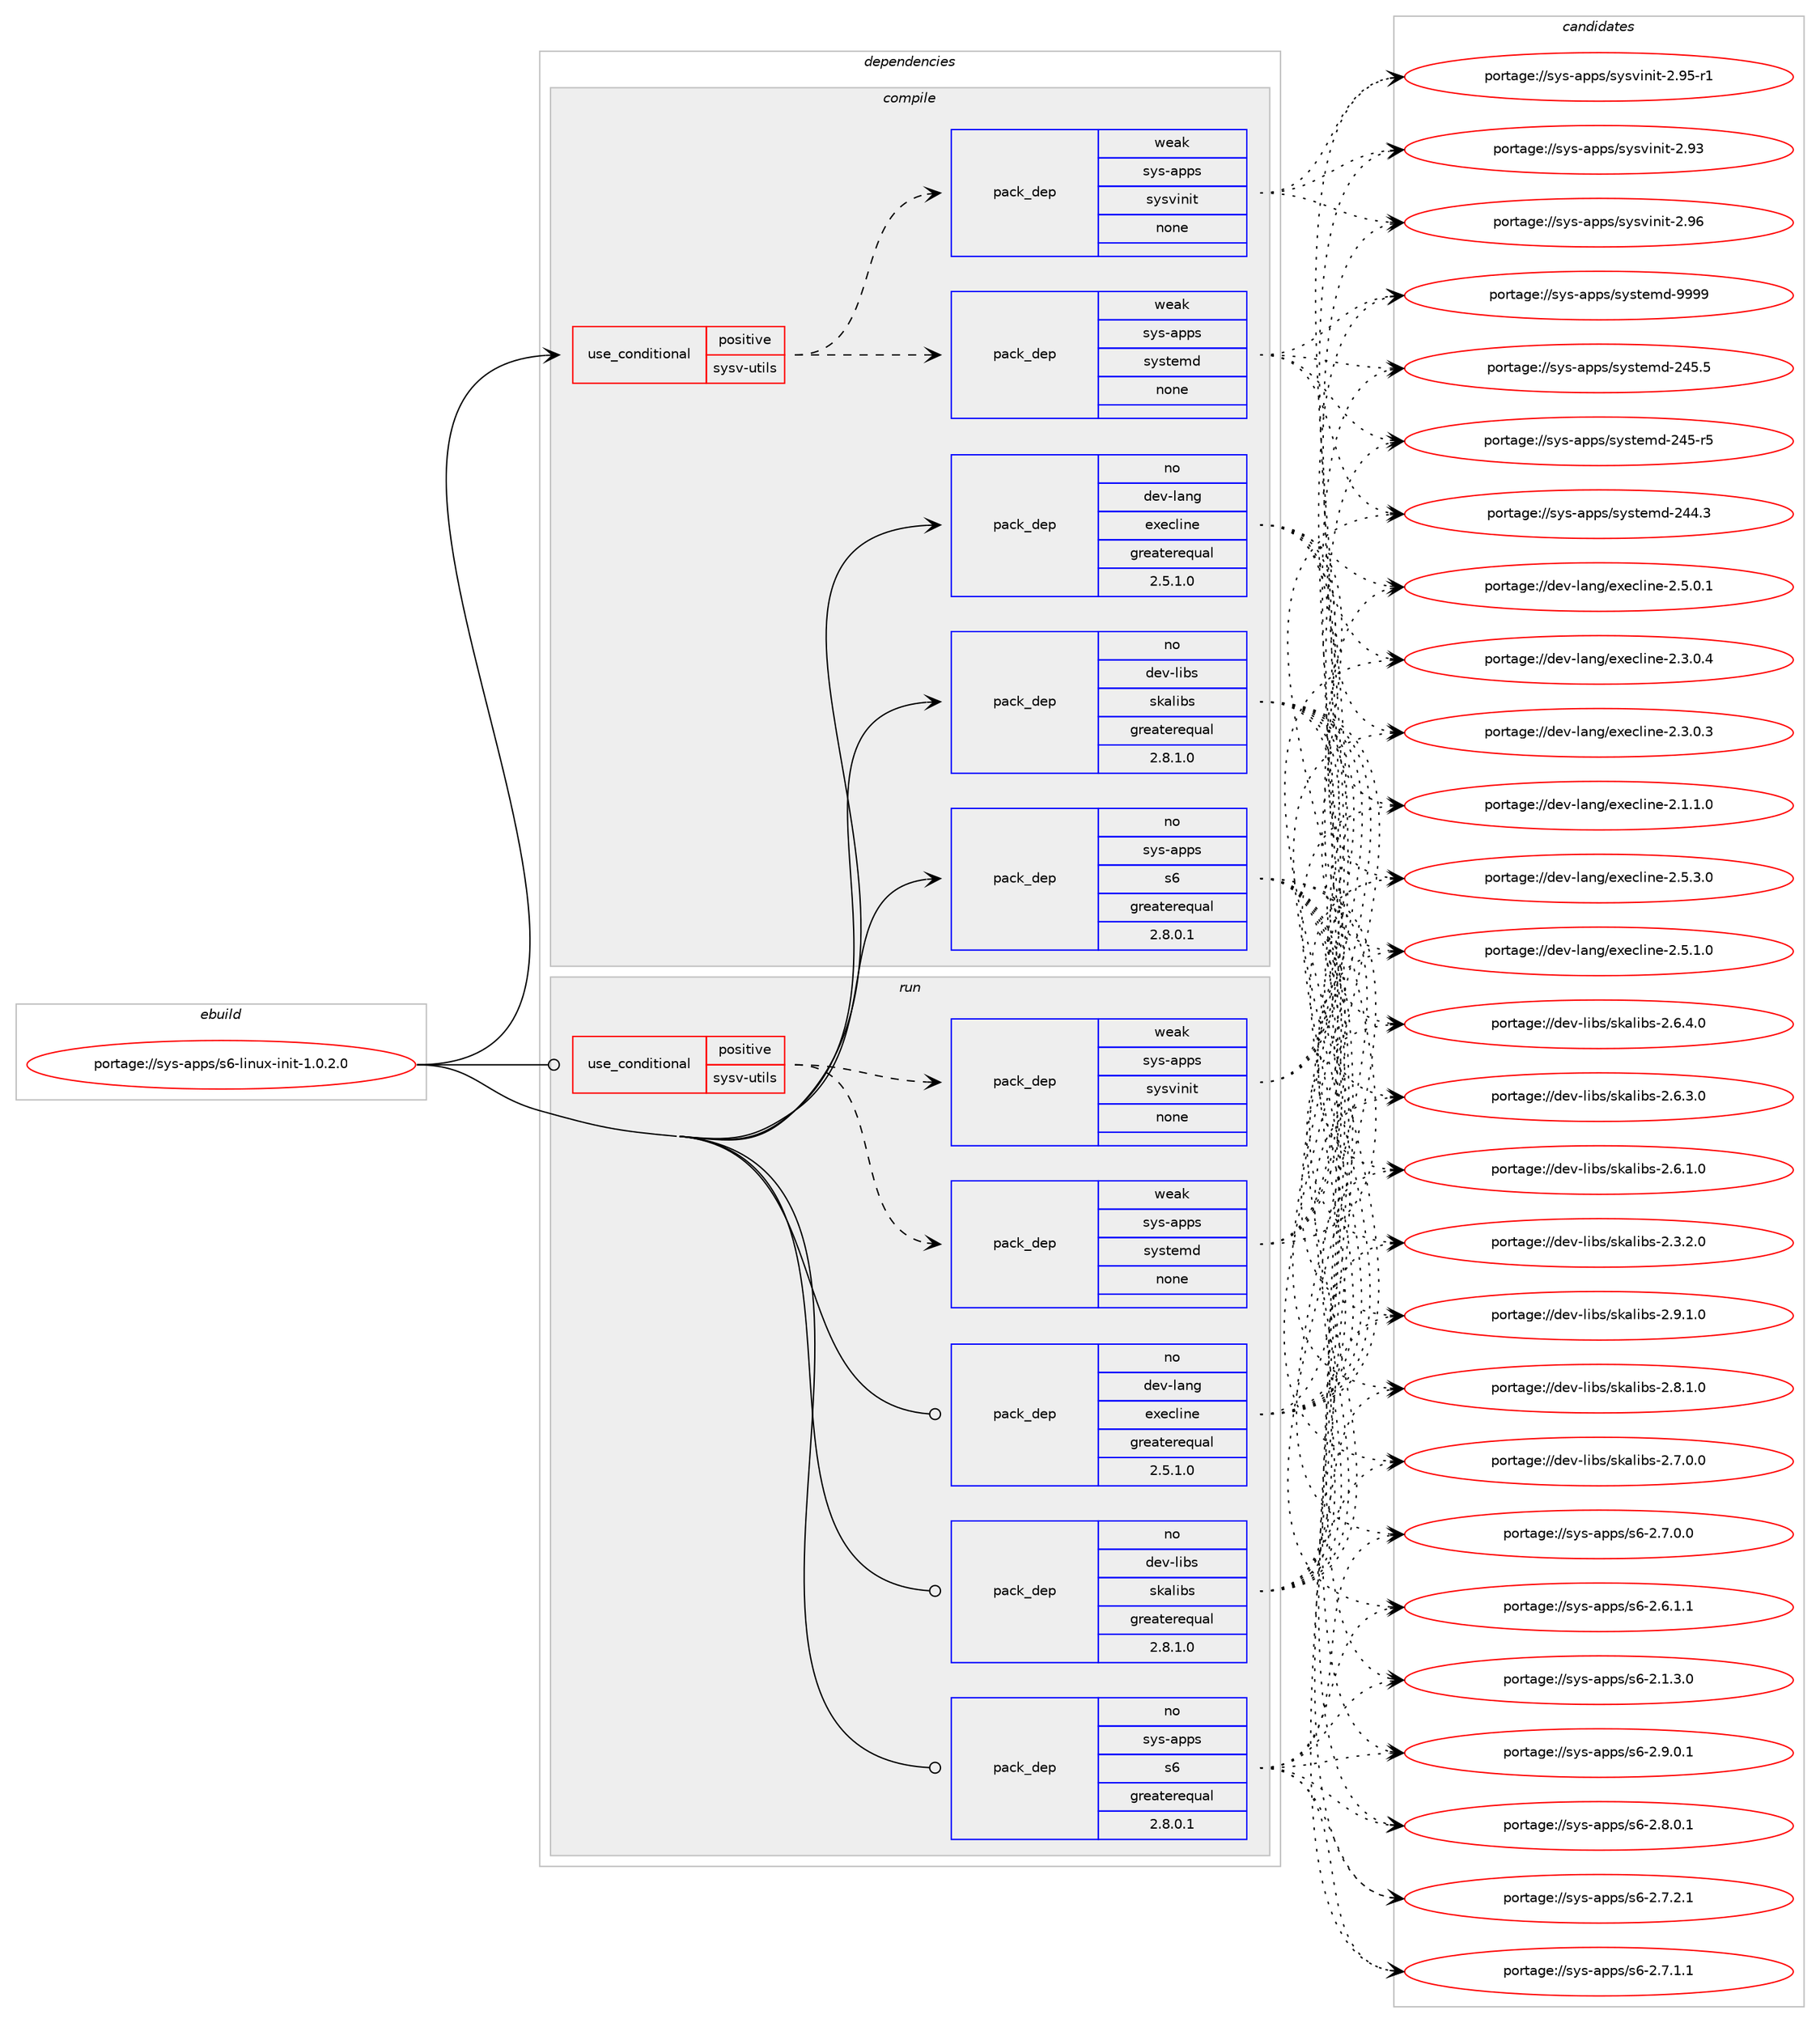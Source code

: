 digraph prolog {

# *************
# Graph options
# *************

newrank=true;
concentrate=true;
compound=true;
graph [rankdir=LR,fontname=Helvetica,fontsize=10,ranksep=1.5];#, ranksep=2.5, nodesep=0.2];
edge  [arrowhead=vee];
node  [fontname=Helvetica,fontsize=10];

# **********
# The ebuild
# **********

subgraph cluster_leftcol {
color=gray;
rank=same;
label=<<i>ebuild</i>>;
id [label="portage://sys-apps/s6-linux-init-1.0.2.0", color=red, width=4, href="../sys-apps/s6-linux-init-1.0.2.0.svg"];
}

# ****************
# The dependencies
# ****************

subgraph cluster_midcol {
color=gray;
label=<<i>dependencies</i>>;
subgraph cluster_compile {
fillcolor="#eeeeee";
style=filled;
label=<<i>compile</i>>;
subgraph cond450 {
dependency3288 [label=<<TABLE BORDER="0" CELLBORDER="1" CELLSPACING="0" CELLPADDING="4"><TR><TD ROWSPAN="3" CELLPADDING="10">use_conditional</TD></TR><TR><TD>positive</TD></TR><TR><TD>sysv-utils</TD></TR></TABLE>>, shape=none, color=red];
subgraph pack2772 {
dependency3289 [label=<<TABLE BORDER="0" CELLBORDER="1" CELLSPACING="0" CELLPADDING="4" WIDTH="220"><TR><TD ROWSPAN="6" CELLPADDING="30">pack_dep</TD></TR><TR><TD WIDTH="110">weak</TD></TR><TR><TD>sys-apps</TD></TR><TR><TD>systemd</TD></TR><TR><TD>none</TD></TR><TR><TD></TD></TR></TABLE>>, shape=none, color=blue];
}
dependency3288:e -> dependency3289:w [weight=20,style="dashed",arrowhead="vee"];
subgraph pack2773 {
dependency3290 [label=<<TABLE BORDER="0" CELLBORDER="1" CELLSPACING="0" CELLPADDING="4" WIDTH="220"><TR><TD ROWSPAN="6" CELLPADDING="30">pack_dep</TD></TR><TR><TD WIDTH="110">weak</TD></TR><TR><TD>sys-apps</TD></TR><TR><TD>sysvinit</TD></TR><TR><TD>none</TD></TR><TR><TD></TD></TR></TABLE>>, shape=none, color=blue];
}
dependency3288:e -> dependency3290:w [weight=20,style="dashed",arrowhead="vee"];
}
id:e -> dependency3288:w [weight=20,style="solid",arrowhead="vee"];
subgraph pack2774 {
dependency3291 [label=<<TABLE BORDER="0" CELLBORDER="1" CELLSPACING="0" CELLPADDING="4" WIDTH="220"><TR><TD ROWSPAN="6" CELLPADDING="30">pack_dep</TD></TR><TR><TD WIDTH="110">no</TD></TR><TR><TD>dev-lang</TD></TR><TR><TD>execline</TD></TR><TR><TD>greaterequal</TD></TR><TR><TD>2.5.1.0</TD></TR></TABLE>>, shape=none, color=blue];
}
id:e -> dependency3291:w [weight=20,style="solid",arrowhead="vee"];
subgraph pack2775 {
dependency3292 [label=<<TABLE BORDER="0" CELLBORDER="1" CELLSPACING="0" CELLPADDING="4" WIDTH="220"><TR><TD ROWSPAN="6" CELLPADDING="30">pack_dep</TD></TR><TR><TD WIDTH="110">no</TD></TR><TR><TD>dev-libs</TD></TR><TR><TD>skalibs</TD></TR><TR><TD>greaterequal</TD></TR><TR><TD>2.8.1.0</TD></TR></TABLE>>, shape=none, color=blue];
}
id:e -> dependency3292:w [weight=20,style="solid",arrowhead="vee"];
subgraph pack2776 {
dependency3293 [label=<<TABLE BORDER="0" CELLBORDER="1" CELLSPACING="0" CELLPADDING="4" WIDTH="220"><TR><TD ROWSPAN="6" CELLPADDING="30">pack_dep</TD></TR><TR><TD WIDTH="110">no</TD></TR><TR><TD>sys-apps</TD></TR><TR><TD>s6</TD></TR><TR><TD>greaterequal</TD></TR><TR><TD>2.8.0.1</TD></TR></TABLE>>, shape=none, color=blue];
}
id:e -> dependency3293:w [weight=20,style="solid",arrowhead="vee"];
}
subgraph cluster_compileandrun {
fillcolor="#eeeeee";
style=filled;
label=<<i>compile and run</i>>;
}
subgraph cluster_run {
fillcolor="#eeeeee";
style=filled;
label=<<i>run</i>>;
subgraph cond451 {
dependency3294 [label=<<TABLE BORDER="0" CELLBORDER="1" CELLSPACING="0" CELLPADDING="4"><TR><TD ROWSPAN="3" CELLPADDING="10">use_conditional</TD></TR><TR><TD>positive</TD></TR><TR><TD>sysv-utils</TD></TR></TABLE>>, shape=none, color=red];
subgraph pack2777 {
dependency3295 [label=<<TABLE BORDER="0" CELLBORDER="1" CELLSPACING="0" CELLPADDING="4" WIDTH="220"><TR><TD ROWSPAN="6" CELLPADDING="30">pack_dep</TD></TR><TR><TD WIDTH="110">weak</TD></TR><TR><TD>sys-apps</TD></TR><TR><TD>systemd</TD></TR><TR><TD>none</TD></TR><TR><TD></TD></TR></TABLE>>, shape=none, color=blue];
}
dependency3294:e -> dependency3295:w [weight=20,style="dashed",arrowhead="vee"];
subgraph pack2778 {
dependency3296 [label=<<TABLE BORDER="0" CELLBORDER="1" CELLSPACING="0" CELLPADDING="4" WIDTH="220"><TR><TD ROWSPAN="6" CELLPADDING="30">pack_dep</TD></TR><TR><TD WIDTH="110">weak</TD></TR><TR><TD>sys-apps</TD></TR><TR><TD>sysvinit</TD></TR><TR><TD>none</TD></TR><TR><TD></TD></TR></TABLE>>, shape=none, color=blue];
}
dependency3294:e -> dependency3296:w [weight=20,style="dashed",arrowhead="vee"];
}
id:e -> dependency3294:w [weight=20,style="solid",arrowhead="odot"];
subgraph pack2779 {
dependency3297 [label=<<TABLE BORDER="0" CELLBORDER="1" CELLSPACING="0" CELLPADDING="4" WIDTH="220"><TR><TD ROWSPAN="6" CELLPADDING="30">pack_dep</TD></TR><TR><TD WIDTH="110">no</TD></TR><TR><TD>dev-lang</TD></TR><TR><TD>execline</TD></TR><TR><TD>greaterequal</TD></TR><TR><TD>2.5.1.0</TD></TR></TABLE>>, shape=none, color=blue];
}
id:e -> dependency3297:w [weight=20,style="solid",arrowhead="odot"];
subgraph pack2780 {
dependency3298 [label=<<TABLE BORDER="0" CELLBORDER="1" CELLSPACING="0" CELLPADDING="4" WIDTH="220"><TR><TD ROWSPAN="6" CELLPADDING="30">pack_dep</TD></TR><TR><TD WIDTH="110">no</TD></TR><TR><TD>dev-libs</TD></TR><TR><TD>skalibs</TD></TR><TR><TD>greaterequal</TD></TR><TR><TD>2.8.1.0</TD></TR></TABLE>>, shape=none, color=blue];
}
id:e -> dependency3298:w [weight=20,style="solid",arrowhead="odot"];
subgraph pack2781 {
dependency3299 [label=<<TABLE BORDER="0" CELLBORDER="1" CELLSPACING="0" CELLPADDING="4" WIDTH="220"><TR><TD ROWSPAN="6" CELLPADDING="30">pack_dep</TD></TR><TR><TD WIDTH="110">no</TD></TR><TR><TD>sys-apps</TD></TR><TR><TD>s6</TD></TR><TR><TD>greaterequal</TD></TR><TR><TD>2.8.0.1</TD></TR></TABLE>>, shape=none, color=blue];
}
id:e -> dependency3299:w [weight=20,style="solid",arrowhead="odot"];
}
}

# **************
# The candidates
# **************

subgraph cluster_choices {
rank=same;
color=gray;
label=<<i>candidates</i>>;

subgraph choice2772 {
color=black;
nodesep=1;
choice1151211154597112112115471151211151161011091004557575757 [label="portage://sys-apps/systemd-9999", color=red, width=4,href="../sys-apps/systemd-9999.svg"];
choice115121115459711211211547115121115116101109100455052534653 [label="portage://sys-apps/systemd-245.5", color=red, width=4,href="../sys-apps/systemd-245.5.svg"];
choice115121115459711211211547115121115116101109100455052534511453 [label="portage://sys-apps/systemd-245-r5", color=red, width=4,href="../sys-apps/systemd-245-r5.svg"];
choice115121115459711211211547115121115116101109100455052524651 [label="portage://sys-apps/systemd-244.3", color=red, width=4,href="../sys-apps/systemd-244.3.svg"];
dependency3289:e -> choice1151211154597112112115471151211151161011091004557575757:w [style=dotted,weight="100"];
dependency3289:e -> choice115121115459711211211547115121115116101109100455052534653:w [style=dotted,weight="100"];
dependency3289:e -> choice115121115459711211211547115121115116101109100455052534511453:w [style=dotted,weight="100"];
dependency3289:e -> choice115121115459711211211547115121115116101109100455052524651:w [style=dotted,weight="100"];
}
subgraph choice2773 {
color=black;
nodesep=1;
choice1151211154597112112115471151211151181051101051164550465754 [label="portage://sys-apps/sysvinit-2.96", color=red, width=4,href="../sys-apps/sysvinit-2.96.svg"];
choice11512111545971121121154711512111511810511010511645504657534511449 [label="portage://sys-apps/sysvinit-2.95-r1", color=red, width=4,href="../sys-apps/sysvinit-2.95-r1.svg"];
choice1151211154597112112115471151211151181051101051164550465751 [label="portage://sys-apps/sysvinit-2.93", color=red, width=4,href="../sys-apps/sysvinit-2.93.svg"];
dependency3290:e -> choice1151211154597112112115471151211151181051101051164550465754:w [style=dotted,weight="100"];
dependency3290:e -> choice11512111545971121121154711512111511810511010511645504657534511449:w [style=dotted,weight="100"];
dependency3290:e -> choice1151211154597112112115471151211151181051101051164550465751:w [style=dotted,weight="100"];
}
subgraph choice2774 {
color=black;
nodesep=1;
choice100101118451089711010347101120101991081051101014550465346514648 [label="portage://dev-lang/execline-2.5.3.0", color=red, width=4,href="../dev-lang/execline-2.5.3.0.svg"];
choice100101118451089711010347101120101991081051101014550465346494648 [label="portage://dev-lang/execline-2.5.1.0", color=red, width=4,href="../dev-lang/execline-2.5.1.0.svg"];
choice100101118451089711010347101120101991081051101014550465346484649 [label="portage://dev-lang/execline-2.5.0.1", color=red, width=4,href="../dev-lang/execline-2.5.0.1.svg"];
choice100101118451089711010347101120101991081051101014550465146484652 [label="portage://dev-lang/execline-2.3.0.4", color=red, width=4,href="../dev-lang/execline-2.3.0.4.svg"];
choice100101118451089711010347101120101991081051101014550465146484651 [label="portage://dev-lang/execline-2.3.0.3", color=red, width=4,href="../dev-lang/execline-2.3.0.3.svg"];
choice100101118451089711010347101120101991081051101014550464946494648 [label="portage://dev-lang/execline-2.1.1.0", color=red, width=4,href="../dev-lang/execline-2.1.1.0.svg"];
dependency3291:e -> choice100101118451089711010347101120101991081051101014550465346514648:w [style=dotted,weight="100"];
dependency3291:e -> choice100101118451089711010347101120101991081051101014550465346494648:w [style=dotted,weight="100"];
dependency3291:e -> choice100101118451089711010347101120101991081051101014550465346484649:w [style=dotted,weight="100"];
dependency3291:e -> choice100101118451089711010347101120101991081051101014550465146484652:w [style=dotted,weight="100"];
dependency3291:e -> choice100101118451089711010347101120101991081051101014550465146484651:w [style=dotted,weight="100"];
dependency3291:e -> choice100101118451089711010347101120101991081051101014550464946494648:w [style=dotted,weight="100"];
}
subgraph choice2775 {
color=black;
nodesep=1;
choice10010111845108105981154711510797108105981154550465746494648 [label="portage://dev-libs/skalibs-2.9.1.0", color=red, width=4,href="../dev-libs/skalibs-2.9.1.0.svg"];
choice10010111845108105981154711510797108105981154550465646494648 [label="portage://dev-libs/skalibs-2.8.1.0", color=red, width=4,href="../dev-libs/skalibs-2.8.1.0.svg"];
choice10010111845108105981154711510797108105981154550465546484648 [label="portage://dev-libs/skalibs-2.7.0.0", color=red, width=4,href="../dev-libs/skalibs-2.7.0.0.svg"];
choice10010111845108105981154711510797108105981154550465446524648 [label="portage://dev-libs/skalibs-2.6.4.0", color=red, width=4,href="../dev-libs/skalibs-2.6.4.0.svg"];
choice10010111845108105981154711510797108105981154550465446514648 [label="portage://dev-libs/skalibs-2.6.3.0", color=red, width=4,href="../dev-libs/skalibs-2.6.3.0.svg"];
choice10010111845108105981154711510797108105981154550465446494648 [label="portage://dev-libs/skalibs-2.6.1.0", color=red, width=4,href="../dev-libs/skalibs-2.6.1.0.svg"];
choice10010111845108105981154711510797108105981154550465146504648 [label="portage://dev-libs/skalibs-2.3.2.0", color=red, width=4,href="../dev-libs/skalibs-2.3.2.0.svg"];
dependency3292:e -> choice10010111845108105981154711510797108105981154550465746494648:w [style=dotted,weight="100"];
dependency3292:e -> choice10010111845108105981154711510797108105981154550465646494648:w [style=dotted,weight="100"];
dependency3292:e -> choice10010111845108105981154711510797108105981154550465546484648:w [style=dotted,weight="100"];
dependency3292:e -> choice10010111845108105981154711510797108105981154550465446524648:w [style=dotted,weight="100"];
dependency3292:e -> choice10010111845108105981154711510797108105981154550465446514648:w [style=dotted,weight="100"];
dependency3292:e -> choice10010111845108105981154711510797108105981154550465446494648:w [style=dotted,weight="100"];
dependency3292:e -> choice10010111845108105981154711510797108105981154550465146504648:w [style=dotted,weight="100"];
}
subgraph choice2776 {
color=black;
nodesep=1;
choice115121115459711211211547115544550465746484649 [label="portage://sys-apps/s6-2.9.0.1", color=red, width=4,href="../sys-apps/s6-2.9.0.1.svg"];
choice115121115459711211211547115544550465646484649 [label="portage://sys-apps/s6-2.8.0.1", color=red, width=4,href="../sys-apps/s6-2.8.0.1.svg"];
choice115121115459711211211547115544550465546504649 [label="portage://sys-apps/s6-2.7.2.1", color=red, width=4,href="../sys-apps/s6-2.7.2.1.svg"];
choice115121115459711211211547115544550465546494649 [label="portage://sys-apps/s6-2.7.1.1", color=red, width=4,href="../sys-apps/s6-2.7.1.1.svg"];
choice115121115459711211211547115544550465546484648 [label="portage://sys-apps/s6-2.7.0.0", color=red, width=4,href="../sys-apps/s6-2.7.0.0.svg"];
choice115121115459711211211547115544550465446494649 [label="portage://sys-apps/s6-2.6.1.1", color=red, width=4,href="../sys-apps/s6-2.6.1.1.svg"];
choice115121115459711211211547115544550464946514648 [label="portage://sys-apps/s6-2.1.3.0", color=red, width=4,href="../sys-apps/s6-2.1.3.0.svg"];
dependency3293:e -> choice115121115459711211211547115544550465746484649:w [style=dotted,weight="100"];
dependency3293:e -> choice115121115459711211211547115544550465646484649:w [style=dotted,weight="100"];
dependency3293:e -> choice115121115459711211211547115544550465546504649:w [style=dotted,weight="100"];
dependency3293:e -> choice115121115459711211211547115544550465546494649:w [style=dotted,weight="100"];
dependency3293:e -> choice115121115459711211211547115544550465546484648:w [style=dotted,weight="100"];
dependency3293:e -> choice115121115459711211211547115544550465446494649:w [style=dotted,weight="100"];
dependency3293:e -> choice115121115459711211211547115544550464946514648:w [style=dotted,weight="100"];
}
subgraph choice2777 {
color=black;
nodesep=1;
choice1151211154597112112115471151211151161011091004557575757 [label="portage://sys-apps/systemd-9999", color=red, width=4,href="../sys-apps/systemd-9999.svg"];
choice115121115459711211211547115121115116101109100455052534653 [label="portage://sys-apps/systemd-245.5", color=red, width=4,href="../sys-apps/systemd-245.5.svg"];
choice115121115459711211211547115121115116101109100455052534511453 [label="portage://sys-apps/systemd-245-r5", color=red, width=4,href="../sys-apps/systemd-245-r5.svg"];
choice115121115459711211211547115121115116101109100455052524651 [label="portage://sys-apps/systemd-244.3", color=red, width=4,href="../sys-apps/systemd-244.3.svg"];
dependency3295:e -> choice1151211154597112112115471151211151161011091004557575757:w [style=dotted,weight="100"];
dependency3295:e -> choice115121115459711211211547115121115116101109100455052534653:w [style=dotted,weight="100"];
dependency3295:e -> choice115121115459711211211547115121115116101109100455052534511453:w [style=dotted,weight="100"];
dependency3295:e -> choice115121115459711211211547115121115116101109100455052524651:w [style=dotted,weight="100"];
}
subgraph choice2778 {
color=black;
nodesep=1;
choice1151211154597112112115471151211151181051101051164550465754 [label="portage://sys-apps/sysvinit-2.96", color=red, width=4,href="../sys-apps/sysvinit-2.96.svg"];
choice11512111545971121121154711512111511810511010511645504657534511449 [label="portage://sys-apps/sysvinit-2.95-r1", color=red, width=4,href="../sys-apps/sysvinit-2.95-r1.svg"];
choice1151211154597112112115471151211151181051101051164550465751 [label="portage://sys-apps/sysvinit-2.93", color=red, width=4,href="../sys-apps/sysvinit-2.93.svg"];
dependency3296:e -> choice1151211154597112112115471151211151181051101051164550465754:w [style=dotted,weight="100"];
dependency3296:e -> choice11512111545971121121154711512111511810511010511645504657534511449:w [style=dotted,weight="100"];
dependency3296:e -> choice1151211154597112112115471151211151181051101051164550465751:w [style=dotted,weight="100"];
}
subgraph choice2779 {
color=black;
nodesep=1;
choice100101118451089711010347101120101991081051101014550465346514648 [label="portage://dev-lang/execline-2.5.3.0", color=red, width=4,href="../dev-lang/execline-2.5.3.0.svg"];
choice100101118451089711010347101120101991081051101014550465346494648 [label="portage://dev-lang/execline-2.5.1.0", color=red, width=4,href="../dev-lang/execline-2.5.1.0.svg"];
choice100101118451089711010347101120101991081051101014550465346484649 [label="portage://dev-lang/execline-2.5.0.1", color=red, width=4,href="../dev-lang/execline-2.5.0.1.svg"];
choice100101118451089711010347101120101991081051101014550465146484652 [label="portage://dev-lang/execline-2.3.0.4", color=red, width=4,href="../dev-lang/execline-2.3.0.4.svg"];
choice100101118451089711010347101120101991081051101014550465146484651 [label="portage://dev-lang/execline-2.3.0.3", color=red, width=4,href="../dev-lang/execline-2.3.0.3.svg"];
choice100101118451089711010347101120101991081051101014550464946494648 [label="portage://dev-lang/execline-2.1.1.0", color=red, width=4,href="../dev-lang/execline-2.1.1.0.svg"];
dependency3297:e -> choice100101118451089711010347101120101991081051101014550465346514648:w [style=dotted,weight="100"];
dependency3297:e -> choice100101118451089711010347101120101991081051101014550465346494648:w [style=dotted,weight="100"];
dependency3297:e -> choice100101118451089711010347101120101991081051101014550465346484649:w [style=dotted,weight="100"];
dependency3297:e -> choice100101118451089711010347101120101991081051101014550465146484652:w [style=dotted,weight="100"];
dependency3297:e -> choice100101118451089711010347101120101991081051101014550465146484651:w [style=dotted,weight="100"];
dependency3297:e -> choice100101118451089711010347101120101991081051101014550464946494648:w [style=dotted,weight="100"];
}
subgraph choice2780 {
color=black;
nodesep=1;
choice10010111845108105981154711510797108105981154550465746494648 [label="portage://dev-libs/skalibs-2.9.1.0", color=red, width=4,href="../dev-libs/skalibs-2.9.1.0.svg"];
choice10010111845108105981154711510797108105981154550465646494648 [label="portage://dev-libs/skalibs-2.8.1.0", color=red, width=4,href="../dev-libs/skalibs-2.8.1.0.svg"];
choice10010111845108105981154711510797108105981154550465546484648 [label="portage://dev-libs/skalibs-2.7.0.0", color=red, width=4,href="../dev-libs/skalibs-2.7.0.0.svg"];
choice10010111845108105981154711510797108105981154550465446524648 [label="portage://dev-libs/skalibs-2.6.4.0", color=red, width=4,href="../dev-libs/skalibs-2.6.4.0.svg"];
choice10010111845108105981154711510797108105981154550465446514648 [label="portage://dev-libs/skalibs-2.6.3.0", color=red, width=4,href="../dev-libs/skalibs-2.6.3.0.svg"];
choice10010111845108105981154711510797108105981154550465446494648 [label="portage://dev-libs/skalibs-2.6.1.0", color=red, width=4,href="../dev-libs/skalibs-2.6.1.0.svg"];
choice10010111845108105981154711510797108105981154550465146504648 [label="portage://dev-libs/skalibs-2.3.2.0", color=red, width=4,href="../dev-libs/skalibs-2.3.2.0.svg"];
dependency3298:e -> choice10010111845108105981154711510797108105981154550465746494648:w [style=dotted,weight="100"];
dependency3298:e -> choice10010111845108105981154711510797108105981154550465646494648:w [style=dotted,weight="100"];
dependency3298:e -> choice10010111845108105981154711510797108105981154550465546484648:w [style=dotted,weight="100"];
dependency3298:e -> choice10010111845108105981154711510797108105981154550465446524648:w [style=dotted,weight="100"];
dependency3298:e -> choice10010111845108105981154711510797108105981154550465446514648:w [style=dotted,weight="100"];
dependency3298:e -> choice10010111845108105981154711510797108105981154550465446494648:w [style=dotted,weight="100"];
dependency3298:e -> choice10010111845108105981154711510797108105981154550465146504648:w [style=dotted,weight="100"];
}
subgraph choice2781 {
color=black;
nodesep=1;
choice115121115459711211211547115544550465746484649 [label="portage://sys-apps/s6-2.9.0.1", color=red, width=4,href="../sys-apps/s6-2.9.0.1.svg"];
choice115121115459711211211547115544550465646484649 [label="portage://sys-apps/s6-2.8.0.1", color=red, width=4,href="../sys-apps/s6-2.8.0.1.svg"];
choice115121115459711211211547115544550465546504649 [label="portage://sys-apps/s6-2.7.2.1", color=red, width=4,href="../sys-apps/s6-2.7.2.1.svg"];
choice115121115459711211211547115544550465546494649 [label="portage://sys-apps/s6-2.7.1.1", color=red, width=4,href="../sys-apps/s6-2.7.1.1.svg"];
choice115121115459711211211547115544550465546484648 [label="portage://sys-apps/s6-2.7.0.0", color=red, width=4,href="../sys-apps/s6-2.7.0.0.svg"];
choice115121115459711211211547115544550465446494649 [label="portage://sys-apps/s6-2.6.1.1", color=red, width=4,href="../sys-apps/s6-2.6.1.1.svg"];
choice115121115459711211211547115544550464946514648 [label="portage://sys-apps/s6-2.1.3.0", color=red, width=4,href="../sys-apps/s6-2.1.3.0.svg"];
dependency3299:e -> choice115121115459711211211547115544550465746484649:w [style=dotted,weight="100"];
dependency3299:e -> choice115121115459711211211547115544550465646484649:w [style=dotted,weight="100"];
dependency3299:e -> choice115121115459711211211547115544550465546504649:w [style=dotted,weight="100"];
dependency3299:e -> choice115121115459711211211547115544550465546494649:w [style=dotted,weight="100"];
dependency3299:e -> choice115121115459711211211547115544550465546484648:w [style=dotted,weight="100"];
dependency3299:e -> choice115121115459711211211547115544550465446494649:w [style=dotted,weight="100"];
dependency3299:e -> choice115121115459711211211547115544550464946514648:w [style=dotted,weight="100"];
}
}

}
